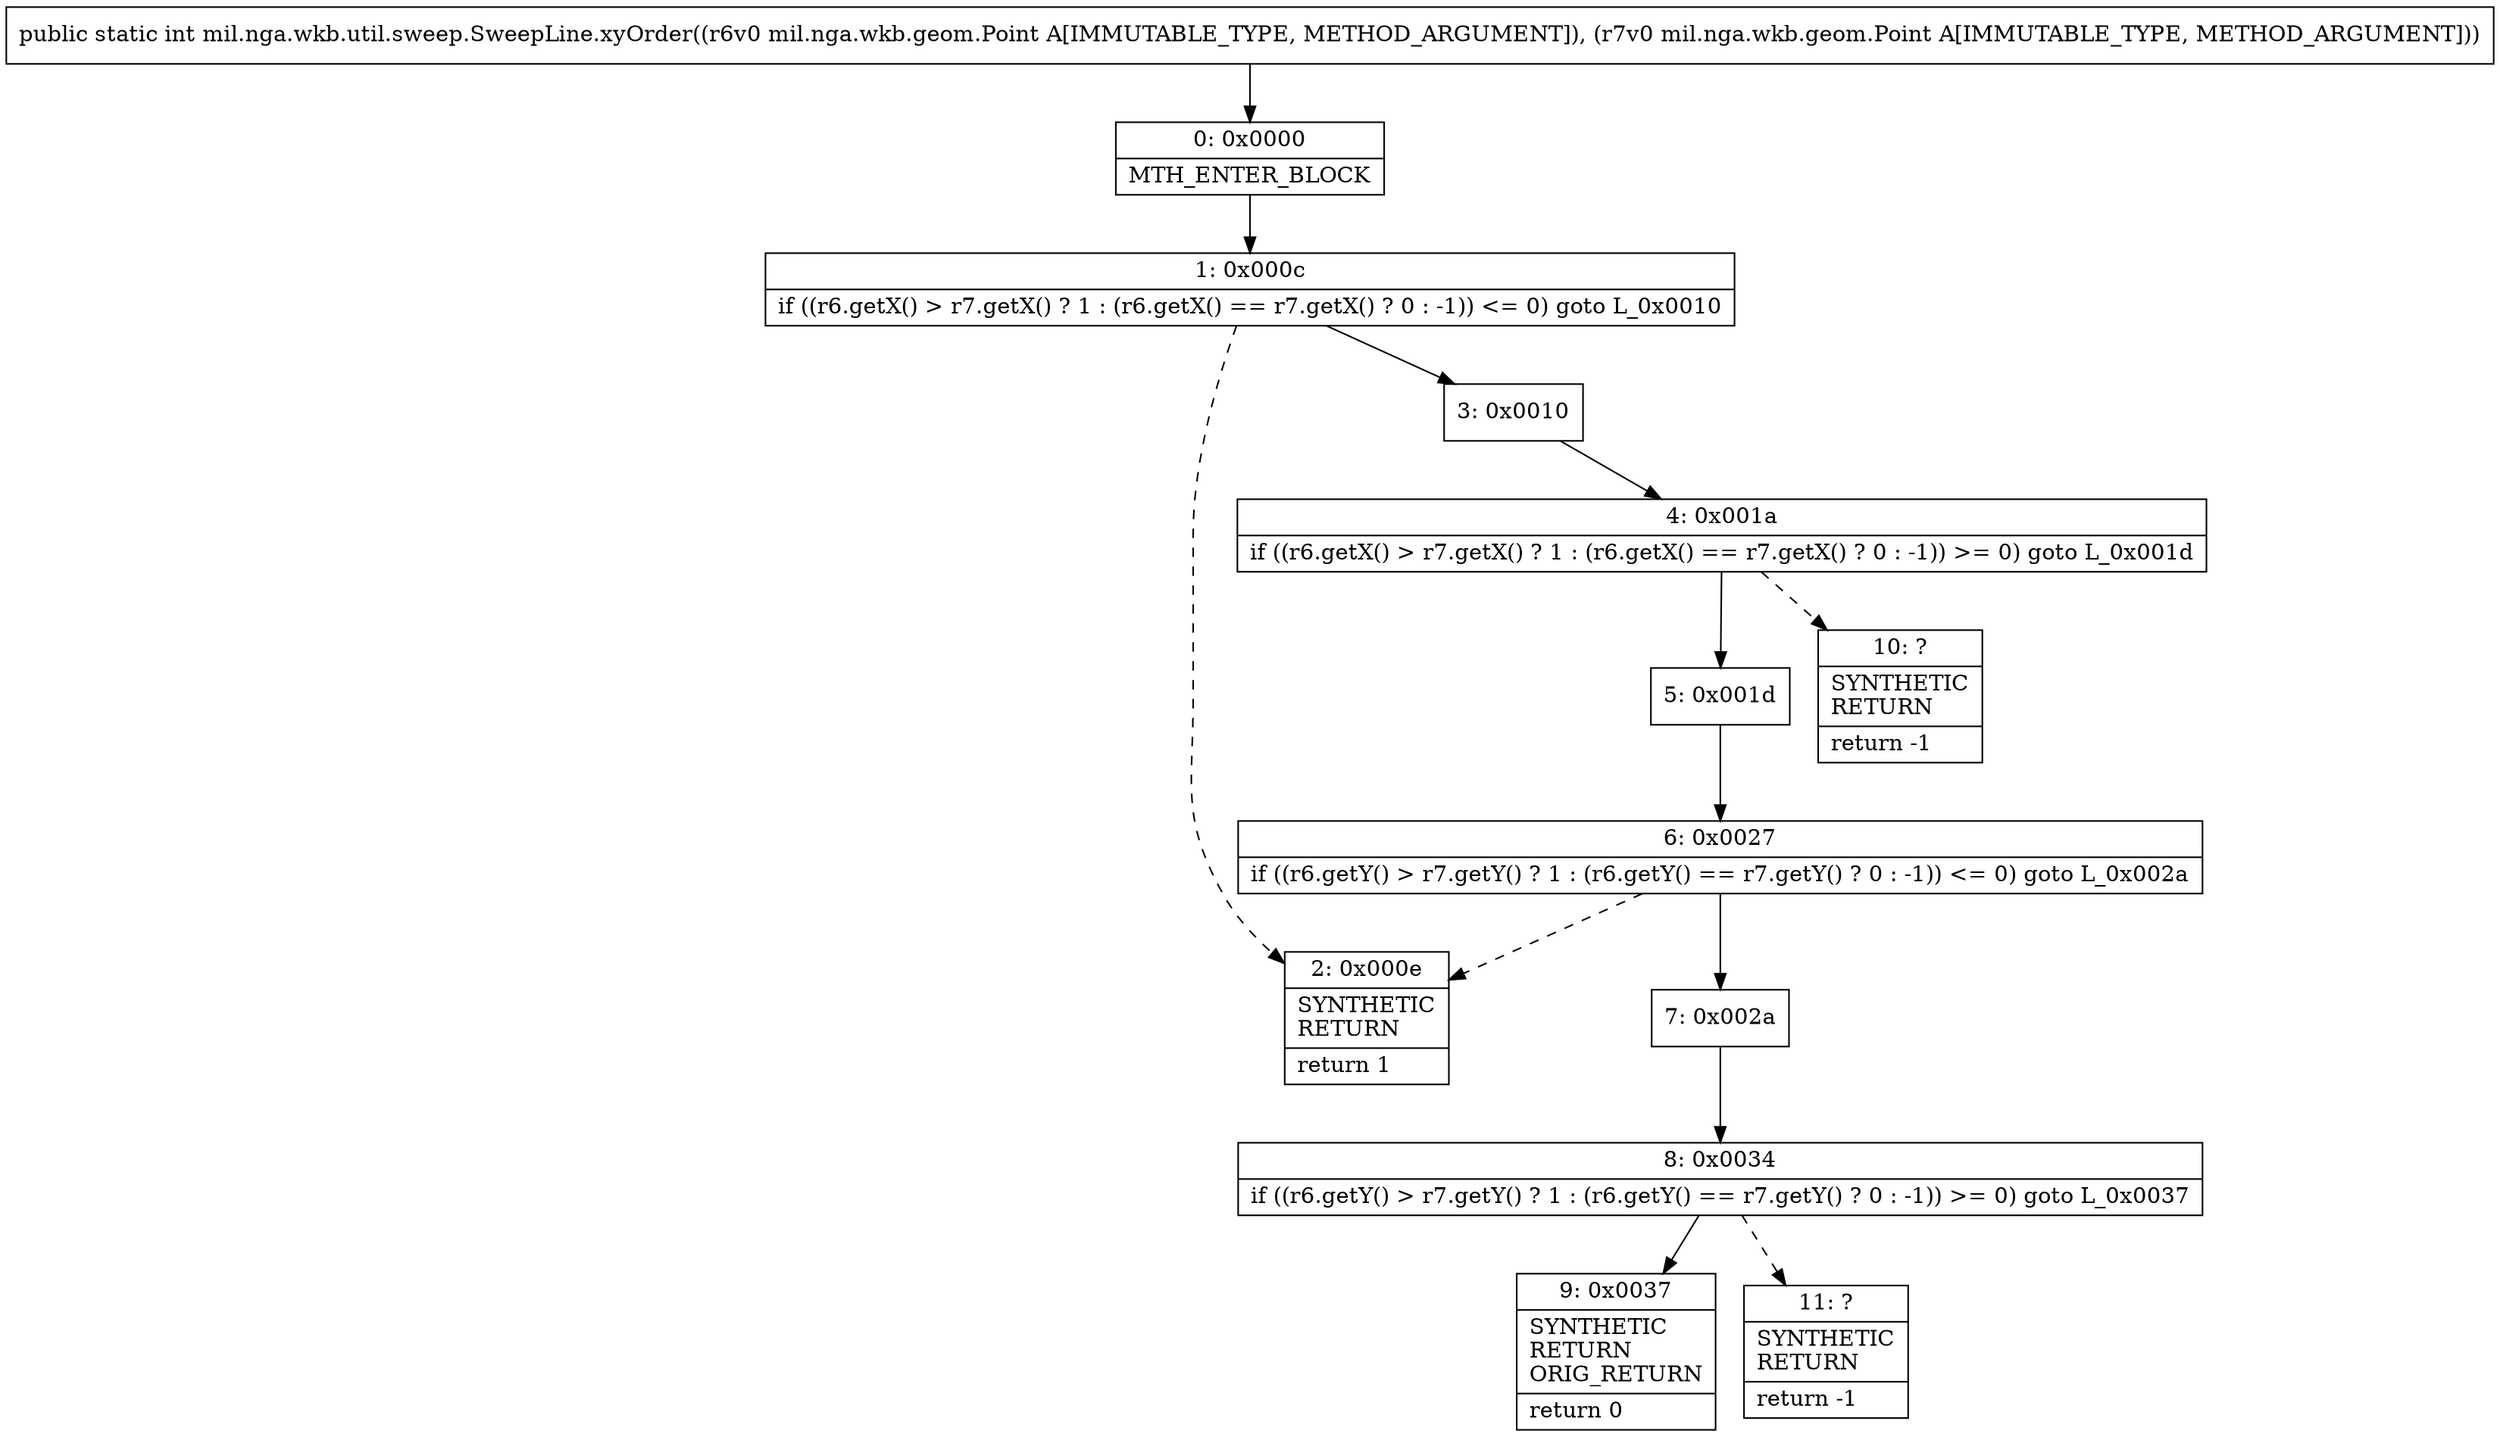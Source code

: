 digraph "CFG formil.nga.wkb.util.sweep.SweepLine.xyOrder(Lmil\/nga\/wkb\/geom\/Point;Lmil\/nga\/wkb\/geom\/Point;)I" {
Node_0 [shape=record,label="{0\:\ 0x0000|MTH_ENTER_BLOCK\l}"];
Node_1 [shape=record,label="{1\:\ 0x000c|if ((r6.getX() \> r7.getX() ? 1 : (r6.getX() == r7.getX() ? 0 : \-1)) \<= 0) goto L_0x0010\l}"];
Node_2 [shape=record,label="{2\:\ 0x000e|SYNTHETIC\lRETURN\l|return 1\l}"];
Node_3 [shape=record,label="{3\:\ 0x0010}"];
Node_4 [shape=record,label="{4\:\ 0x001a|if ((r6.getX() \> r7.getX() ? 1 : (r6.getX() == r7.getX() ? 0 : \-1)) \>= 0) goto L_0x001d\l}"];
Node_5 [shape=record,label="{5\:\ 0x001d}"];
Node_6 [shape=record,label="{6\:\ 0x0027|if ((r6.getY() \> r7.getY() ? 1 : (r6.getY() == r7.getY() ? 0 : \-1)) \<= 0) goto L_0x002a\l}"];
Node_7 [shape=record,label="{7\:\ 0x002a}"];
Node_8 [shape=record,label="{8\:\ 0x0034|if ((r6.getY() \> r7.getY() ? 1 : (r6.getY() == r7.getY() ? 0 : \-1)) \>= 0) goto L_0x0037\l}"];
Node_9 [shape=record,label="{9\:\ 0x0037|SYNTHETIC\lRETURN\lORIG_RETURN\l|return 0\l}"];
Node_10 [shape=record,label="{10\:\ ?|SYNTHETIC\lRETURN\l|return \-1\l}"];
Node_11 [shape=record,label="{11\:\ ?|SYNTHETIC\lRETURN\l|return \-1\l}"];
MethodNode[shape=record,label="{public static int mil.nga.wkb.util.sweep.SweepLine.xyOrder((r6v0 mil.nga.wkb.geom.Point A[IMMUTABLE_TYPE, METHOD_ARGUMENT]), (r7v0 mil.nga.wkb.geom.Point A[IMMUTABLE_TYPE, METHOD_ARGUMENT])) }"];
MethodNode -> Node_0;
Node_0 -> Node_1;
Node_1 -> Node_2[style=dashed];
Node_1 -> Node_3;
Node_3 -> Node_4;
Node_4 -> Node_5;
Node_4 -> Node_10[style=dashed];
Node_5 -> Node_6;
Node_6 -> Node_7;
Node_6 -> Node_2[style=dashed];
Node_7 -> Node_8;
Node_8 -> Node_9;
Node_8 -> Node_11[style=dashed];
}

